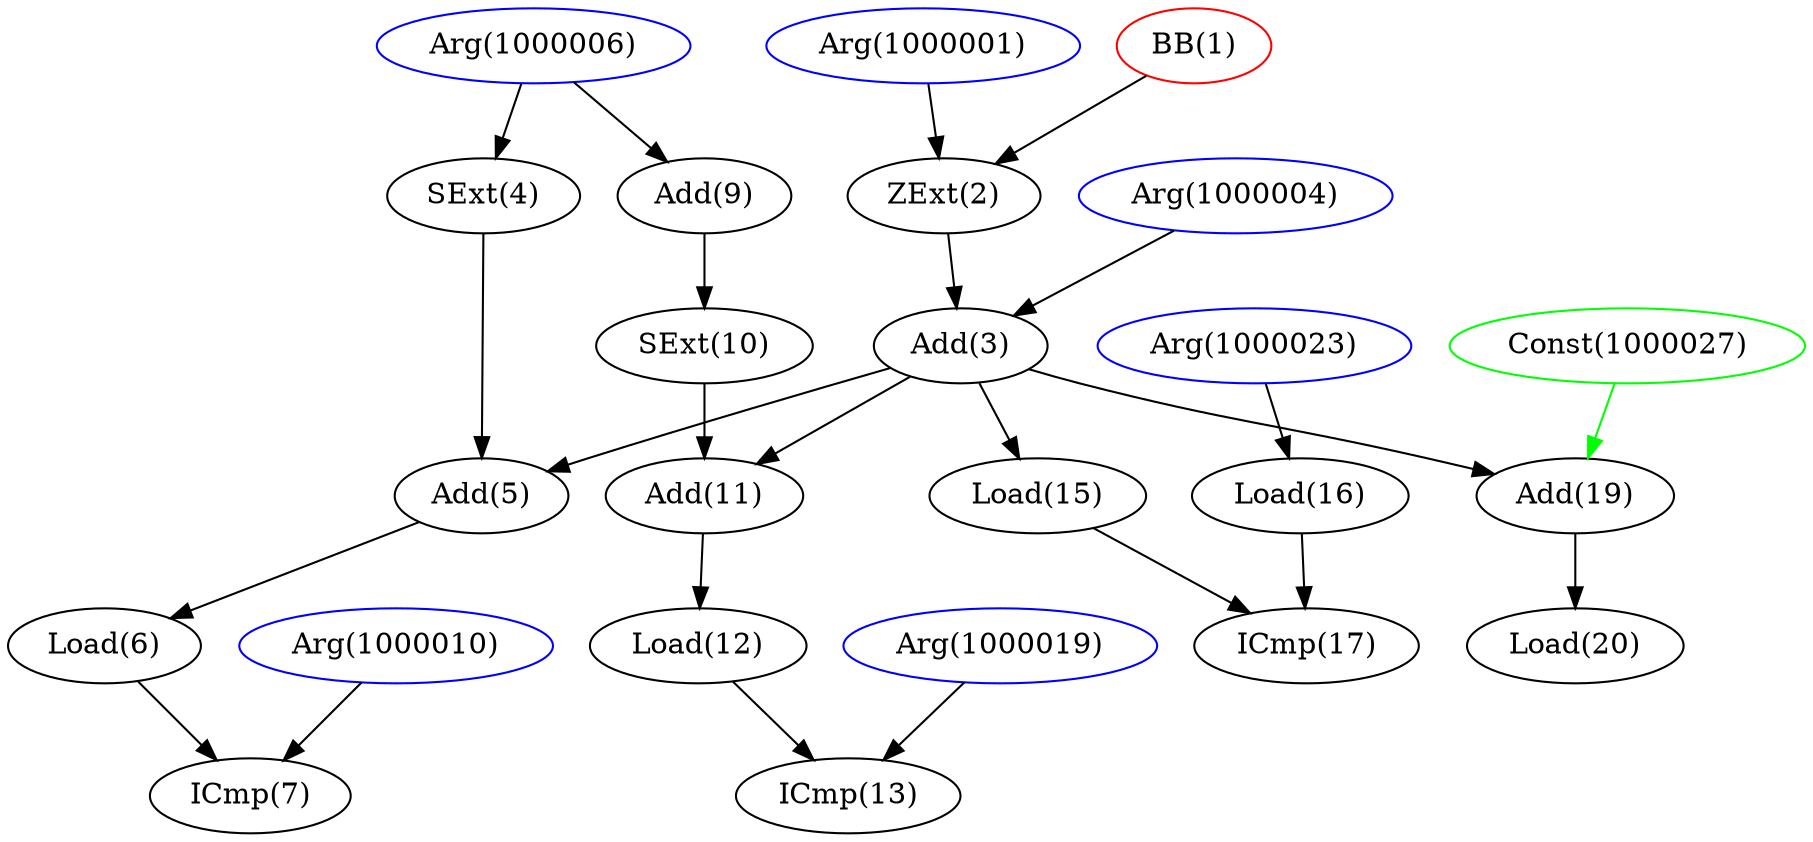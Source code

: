 digraph G {
1 [label="BB(1)", opcode="BB", color=red,ir="my___unk__1"];
2 [label="ZExt(2)", opcode="ZExt", color=black,ir="  %2 = zext i32 %.0.in to i64, !UID !1"];
1000001 [label="Arg(1000001)", opcode="Arg", color=blue,ir="i32 %.0.in"];
1000001->2;
3 [label="Add(3)", opcode="Add", color=black,ir="  %3 = Add inbounds [65536 x i8], [65536 x i8]* %window.in, i64 0, i64 %2, !UID !2"];
1000004 [label="Arg(1000004)", opcode="Arg", color=blue,ir="i64 0"];
1000004->3;
2->3;
4 [label="SExt(4)", opcode="SExt", color=black,ir="  %4 = sext i32 %best_len.0.in to i64, !UID !3"];
1000006 [label="Arg(1000006)", opcode="Arg", color=blue,ir="i32 %best_len.0.in"];
1000006->4;
5 [label="Add(5)", opcode="Add", color=black,ir="  %5 = Add inbounds i8, i8* %3, i64 %4, !UID !4"];
3->5;
4->5;
6 [label="Load(6)", opcode="Load", color=black,ir="  %6 = load i8, i8* %5, align 1, !UID !5"];
5->6;
7 [label="ICmp(7)", opcode="ICmp", color=black,ir="  %7 = icmp eq i8 %6, %scan_end.0.in, !UID !6"];
6->7;
1000010 [label="Arg(1000010)", opcode="Arg", color=blue,ir="i8 %scan_end.0.in"];
1000010->7;
9 [label="Add(9)", opcode="Add", color=black,ir="  %8 = add nsw i32 %best_len.0.in, -1, !UID !8"];
1000006->9;
1->2;
10 [label="SExt(10)", opcode="SExt", color=black,ir="  %9 = sext i32 %8 to i64, !UID !9"];
9->10;
11 [label="Add(11)", opcode="Add", color=black,ir="  %10 = Add inbounds i8, i8* %3, i64 %9, !UID !10"];
3->11;
10->11;
12 [label="Load(12)", opcode="Load", color=black,ir="  %11 = load i8, i8* %10, align 1, !UID !11"];
11->12;
13 [label="ICmp(13)", opcode="ICmp", color=black,ir="  %12 = icmp eq i8 %11, %scan_end1.0.in, !UID !12"];
12->13;
1000019 [label="Arg(1000019)", opcode="Arg", color=blue,ir="i8 %scan_end1.0.in"];
1000019->13;
15 [label="Load(15)", opcode="Load", color=black,ir="  %13 = load i8, i8* %3, align 1, !UID !14"];
3->15;
16 [label="Load(16)", opcode="Load", color=black,ir="  %14 = load i8, i8* %vr.1, align 1, !UID !15"];
1000023 [label="Arg(1000023)", opcode="Arg", color=blue,ir="i8* %vr.1"];
1000023->16;
17 [label="ICmp(17)", opcode="ICmp", color=black,ir="  %15 = icmp eq i8 %13, %14, !UID !16"];
15->17;
16->17;
19 [label="Add(19)", opcode="Add", color=black,ir="  %16 = Add inbounds i8, i8* %3, i64 1, !UID !18"];
3->19;
1000027 [label="Const(1000027)", opcode="Const", color=green,ir="i64 1"];
1000027->19 [color=green];
20 [label="Load(20)", opcode="Load", color=black,ir="  %17 = load i8, i8* %16, align 1, !UID !19"];
19->20;

}
